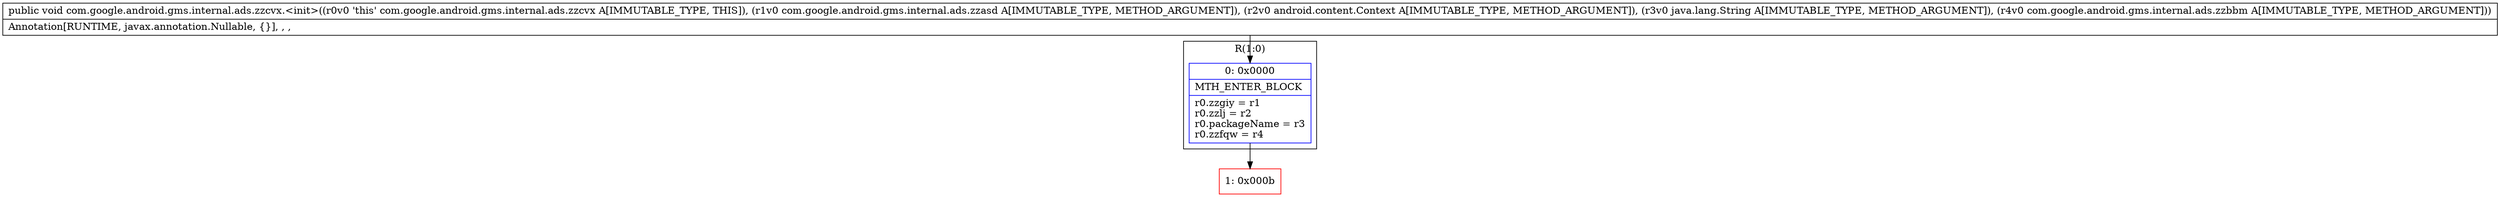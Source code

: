 digraph "CFG forcom.google.android.gms.internal.ads.zzcvx.\<init\>(Lcom\/google\/android\/gms\/internal\/ads\/zzasd;Landroid\/content\/Context;Ljava\/lang\/String;Lcom\/google\/android\/gms\/internal\/ads\/zzbbm;)V" {
subgraph cluster_Region_291468788 {
label = "R(1:0)";
node [shape=record,color=blue];
Node_0 [shape=record,label="{0\:\ 0x0000|MTH_ENTER_BLOCK\l|r0.zzgiy = r1\lr0.zzlj = r2\lr0.packageName = r3\lr0.zzfqw = r4\l}"];
}
Node_1 [shape=record,color=red,label="{1\:\ 0x000b}"];
MethodNode[shape=record,label="{public void com.google.android.gms.internal.ads.zzcvx.\<init\>((r0v0 'this' com.google.android.gms.internal.ads.zzcvx A[IMMUTABLE_TYPE, THIS]), (r1v0 com.google.android.gms.internal.ads.zzasd A[IMMUTABLE_TYPE, METHOD_ARGUMENT]), (r2v0 android.content.Context A[IMMUTABLE_TYPE, METHOD_ARGUMENT]), (r3v0 java.lang.String A[IMMUTABLE_TYPE, METHOD_ARGUMENT]), (r4v0 com.google.android.gms.internal.ads.zzbbm A[IMMUTABLE_TYPE, METHOD_ARGUMENT]))  | Annotation[RUNTIME, javax.annotation.Nullable, \{\}], , , \l}"];
MethodNode -> Node_0;
Node_0 -> Node_1;
}

